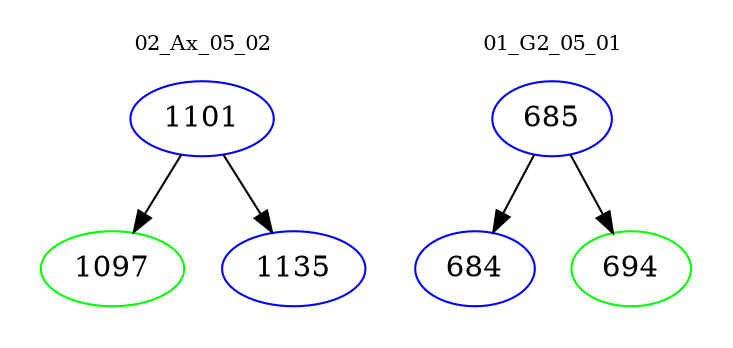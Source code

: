 digraph{
subgraph cluster_0 {
color = white
label = "02_Ax_05_02";
fontsize=10;
T0_1101 [label="1101", color="blue"]
T0_1101 -> T0_1097 [color="black"]
T0_1097 [label="1097", color="green"]
T0_1101 -> T0_1135 [color="black"]
T0_1135 [label="1135", color="blue"]
}
subgraph cluster_1 {
color = white
label = "01_G2_05_01";
fontsize=10;
T1_685 [label="685", color="blue"]
T1_685 -> T1_684 [color="black"]
T1_684 [label="684", color="blue"]
T1_685 -> T1_694 [color="black"]
T1_694 [label="694", color="green"]
}
}
